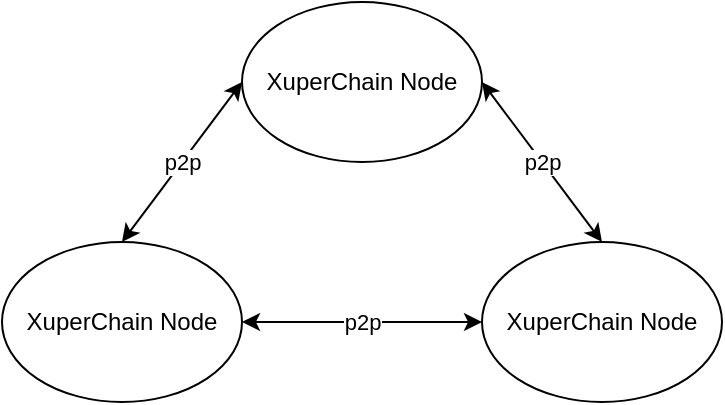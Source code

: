 <mxfile version="21.0.6" type="github">
  <diagram name="第 1 页" id="lKxKIiWtf0onpzd5o0dJ">
    <mxGraphModel dx="1489" dy="776" grid="1" gridSize="10" guides="1" tooltips="1" connect="1" arrows="1" fold="1" page="1" pageScale="1" pageWidth="827" pageHeight="1169" math="0" shadow="0">
      <root>
        <mxCell id="0" />
        <mxCell id="1" parent="0" />
        <mxCell id="HsAOGhceDMvgz7LJgJdW-1" value="XuperChain Node" style="ellipse;whiteSpace=wrap;html=1;" vertex="1" parent="1">
          <mxGeometry x="320" y="160" width="120" height="80" as="geometry" />
        </mxCell>
        <mxCell id="HsAOGhceDMvgz7LJgJdW-2" value="XuperChain Node" style="ellipse;whiteSpace=wrap;html=1;" vertex="1" parent="1">
          <mxGeometry x="200" y="280" width="120" height="80" as="geometry" />
        </mxCell>
        <mxCell id="HsAOGhceDMvgz7LJgJdW-3" value="XuperChain Node" style="ellipse;whiteSpace=wrap;html=1;" vertex="1" parent="1">
          <mxGeometry x="440" y="280" width="120" height="80" as="geometry" />
        </mxCell>
        <mxCell id="HsAOGhceDMvgz7LJgJdW-4" value="p2p" style="endArrow=classic;startArrow=classic;html=1;rounded=0;entryX=0;entryY=0.5;entryDx=0;entryDy=0;exitX=0.5;exitY=0;exitDx=0;exitDy=0;" edge="1" parent="1" source="HsAOGhceDMvgz7LJgJdW-2" target="HsAOGhceDMvgz7LJgJdW-1">
          <mxGeometry width="50" height="50" relative="1" as="geometry">
            <mxPoint x="390" y="420" as="sourcePoint" />
            <mxPoint x="440" y="370" as="targetPoint" />
          </mxGeometry>
        </mxCell>
        <mxCell id="HsAOGhceDMvgz7LJgJdW-5" value="p2p" style="endArrow=classic;startArrow=classic;html=1;rounded=0;entryX=1;entryY=0.5;entryDx=0;entryDy=0;exitX=0.5;exitY=0;exitDx=0;exitDy=0;" edge="1" parent="1" source="HsAOGhceDMvgz7LJgJdW-3" target="HsAOGhceDMvgz7LJgJdW-1">
          <mxGeometry width="50" height="50" relative="1" as="geometry">
            <mxPoint x="270" y="290" as="sourcePoint" />
            <mxPoint x="330" y="210" as="targetPoint" />
          </mxGeometry>
        </mxCell>
        <mxCell id="HsAOGhceDMvgz7LJgJdW-6" value="p2p" style="endArrow=classic;startArrow=classic;html=1;rounded=0;entryX=0;entryY=0.5;entryDx=0;entryDy=0;exitX=1;exitY=0.5;exitDx=0;exitDy=0;" edge="1" parent="1" source="HsAOGhceDMvgz7LJgJdW-2" target="HsAOGhceDMvgz7LJgJdW-3">
          <mxGeometry width="50" height="50" relative="1" as="geometry">
            <mxPoint x="270" y="290" as="sourcePoint" />
            <mxPoint x="330" y="210" as="targetPoint" />
          </mxGeometry>
        </mxCell>
      </root>
    </mxGraphModel>
  </diagram>
</mxfile>
